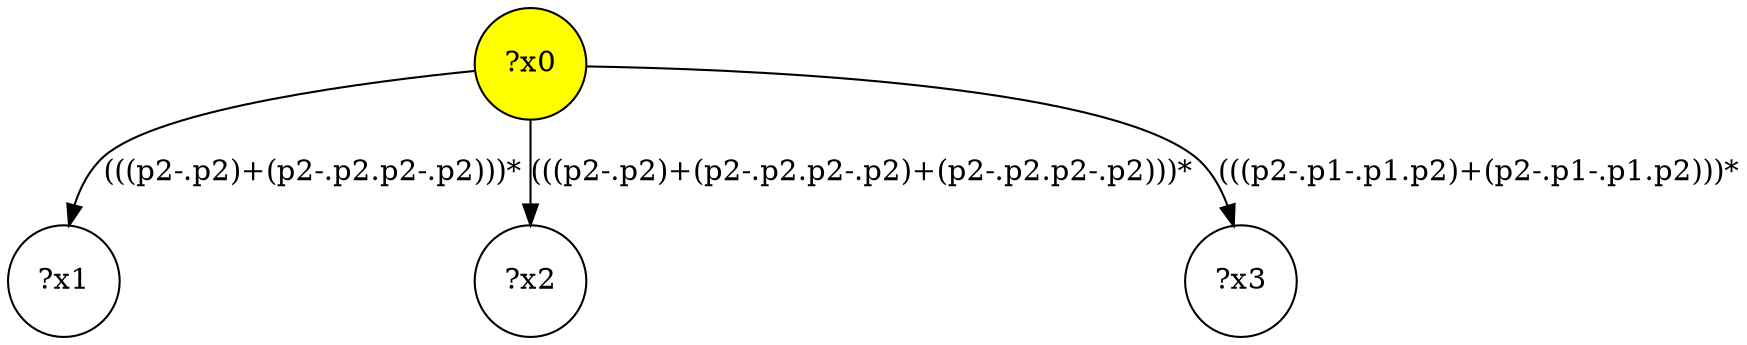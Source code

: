 digraph g {
	x0 [fillcolor="yellow", style="filled," shape=circle, label="?x0"];
	x1 [shape=circle, label="?x1"];
	x0 -> x1 [label="(((p2-.p2)+(p2-.p2.p2-.p2)))*"];
	x2 [shape=circle, label="?x2"];
	x0 -> x2 [label="(((p2-.p2)+(p2-.p2.p2-.p2)+(p2-.p2.p2-.p2)))*"];
	x3 [shape=circle, label="?x3"];
	x0 -> x3 [label="(((p2-.p1-.p1.p2)+(p2-.p1-.p1.p2)))*"];
}
